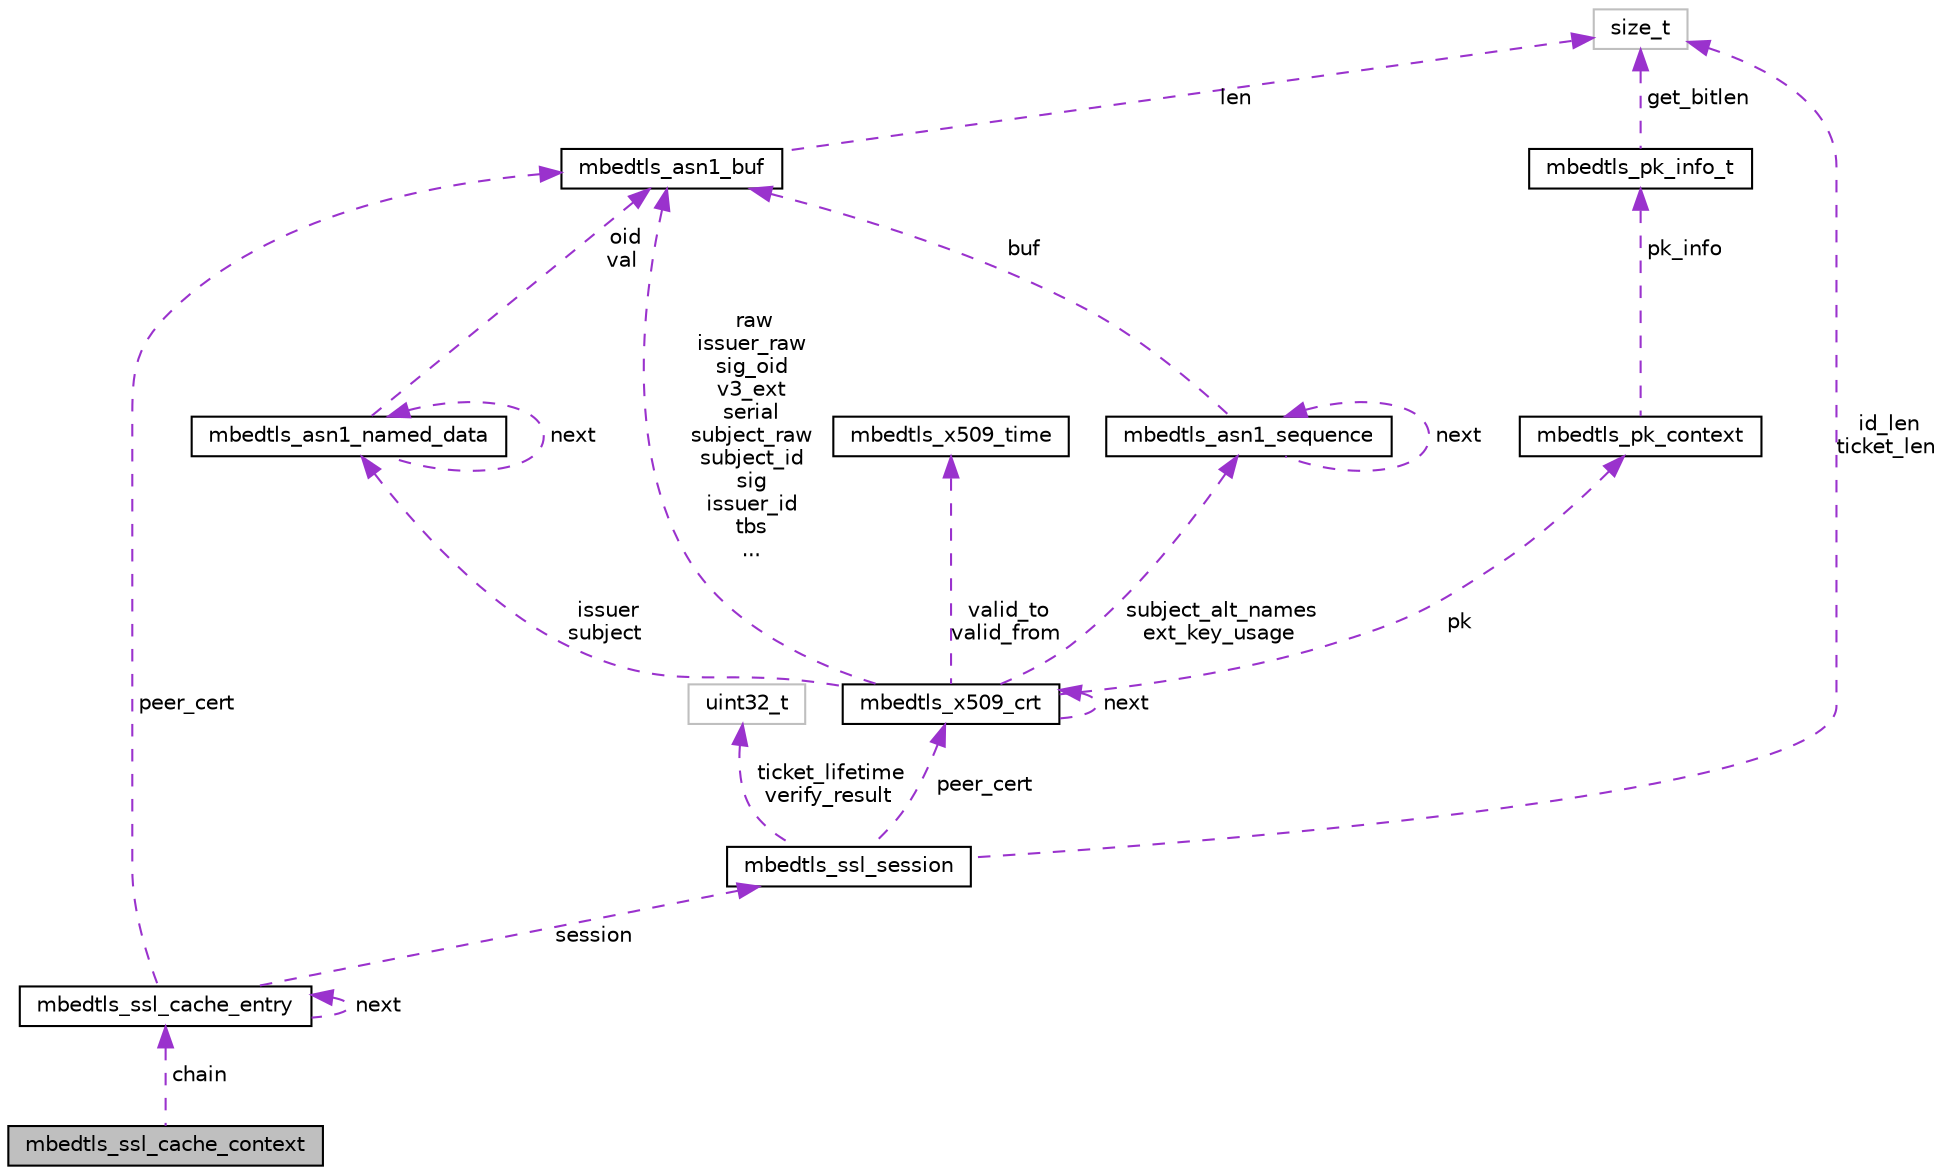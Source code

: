digraph "mbedtls_ssl_cache_context"
{
  edge [fontname="Helvetica",fontsize="10",labelfontname="Helvetica",labelfontsize="10"];
  node [fontname="Helvetica",fontsize="10",shape=record];
  Node1 [label="mbedtls_ssl_cache_context",height=0.2,width=0.4,color="black", fillcolor="grey75", style="filled", fontcolor="black"];
  Node2 -> Node1 [dir="back",color="darkorchid3",fontsize="10",style="dashed",label=" chain" ,fontname="Helvetica"];
  Node2 [label="mbedtls_ssl_cache_entry",height=0.2,width=0.4,color="black", fillcolor="white", style="filled",URL="$structmbedtls__ssl__cache__entry.html",tooltip="This structure is used for storing cache entries. "];
  Node3 -> Node2 [dir="back",color="darkorchid3",fontsize="10",style="dashed",label=" peer_cert" ,fontname="Helvetica"];
  Node3 [label="mbedtls_asn1_buf",height=0.2,width=0.4,color="black", fillcolor="white", style="filled",URL="$structmbedtls__asn1__buf.html"];
  Node4 -> Node3 [dir="back",color="darkorchid3",fontsize="10",style="dashed",label=" len" ,fontname="Helvetica"];
  Node4 [label="size_t",height=0.2,width=0.4,color="grey75", fillcolor="white", style="filled"];
  Node2 -> Node2 [dir="back",color="darkorchid3",fontsize="10",style="dashed",label=" next" ,fontname="Helvetica"];
  Node5 -> Node2 [dir="back",color="darkorchid3",fontsize="10",style="dashed",label=" session" ,fontname="Helvetica"];
  Node5 [label="mbedtls_ssl_session",height=0.2,width=0.4,color="black", fillcolor="white", style="filled",URL="$structmbedtls__ssl__session.html"];
  Node6 -> Node5 [dir="back",color="darkorchid3",fontsize="10",style="dashed",label=" ticket_lifetime\nverify_result" ,fontname="Helvetica"];
  Node6 [label="uint32_t",height=0.2,width=0.4,color="grey75", fillcolor="white", style="filled"];
  Node7 -> Node5 [dir="back",color="darkorchid3",fontsize="10",style="dashed",label=" peer_cert" ,fontname="Helvetica"];
  Node7 [label="mbedtls_x509_crt",height=0.2,width=0.4,color="black", fillcolor="white", style="filled",URL="$structmbedtls__x509__crt.html"];
  Node8 -> Node7 [dir="back",color="darkorchid3",fontsize="10",style="dashed",label=" subject_alt_names\next_key_usage" ,fontname="Helvetica"];
  Node8 [label="mbedtls_asn1_sequence",height=0.2,width=0.4,color="black", fillcolor="white", style="filled",URL="$structmbedtls__asn1__sequence.html"];
  Node8 -> Node8 [dir="back",color="darkorchid3",fontsize="10",style="dashed",label=" next" ,fontname="Helvetica"];
  Node3 -> Node8 [dir="back",color="darkorchid3",fontsize="10",style="dashed",label=" buf" ,fontname="Helvetica"];
  Node9 -> Node7 [dir="back",color="darkorchid3",fontsize="10",style="dashed",label=" issuer\nsubject" ,fontname="Helvetica"];
  Node9 [label="mbedtls_asn1_named_data",height=0.2,width=0.4,color="black", fillcolor="white", style="filled",URL="$structmbedtls__asn1__named__data.html"];
  Node9 -> Node9 [dir="back",color="darkorchid3",fontsize="10",style="dashed",label=" next" ,fontname="Helvetica"];
  Node3 -> Node9 [dir="back",color="darkorchid3",fontsize="10",style="dashed",label=" oid\nval" ,fontname="Helvetica"];
  Node3 -> Node7 [dir="back",color="darkorchid3",fontsize="10",style="dashed",label=" raw\nissuer_raw\nsig_oid\nv3_ext\nserial\nsubject_raw\nsubject_id\nsig\nissuer_id\ntbs\n..." ,fontname="Helvetica"];
  Node10 -> Node7 [dir="back",color="darkorchid3",fontsize="10",style="dashed",label=" valid_to\nvalid_from" ,fontname="Helvetica"];
  Node10 [label="mbedtls_x509_time",height=0.2,width=0.4,color="black", fillcolor="white", style="filled",URL="$structmbedtls__x509__time.html"];
  Node7 -> Node7 [dir="back",color="darkorchid3",fontsize="10",style="dashed",label=" next" ,fontname="Helvetica"];
  Node11 -> Node7 [dir="back",color="darkorchid3",fontsize="10",style="dashed",label=" pk" ,fontname="Helvetica"];
  Node11 [label="mbedtls_pk_context",height=0.2,width=0.4,color="black", fillcolor="white", style="filled",URL="$structmbedtls__pk__context.html",tooltip="Public key container. "];
  Node12 -> Node11 [dir="back",color="darkorchid3",fontsize="10",style="dashed",label=" pk_info" ,fontname="Helvetica"];
  Node12 [label="mbedtls_pk_info_t",height=0.2,width=0.4,color="black", fillcolor="white", style="filled",URL="$structmbedtls__pk__info__t.html"];
  Node4 -> Node12 [dir="back",color="darkorchid3",fontsize="10",style="dashed",label=" get_bitlen" ,fontname="Helvetica"];
  Node4 -> Node5 [dir="back",color="darkorchid3",fontsize="10",style="dashed",label=" id_len\nticket_len" ,fontname="Helvetica"];
}

